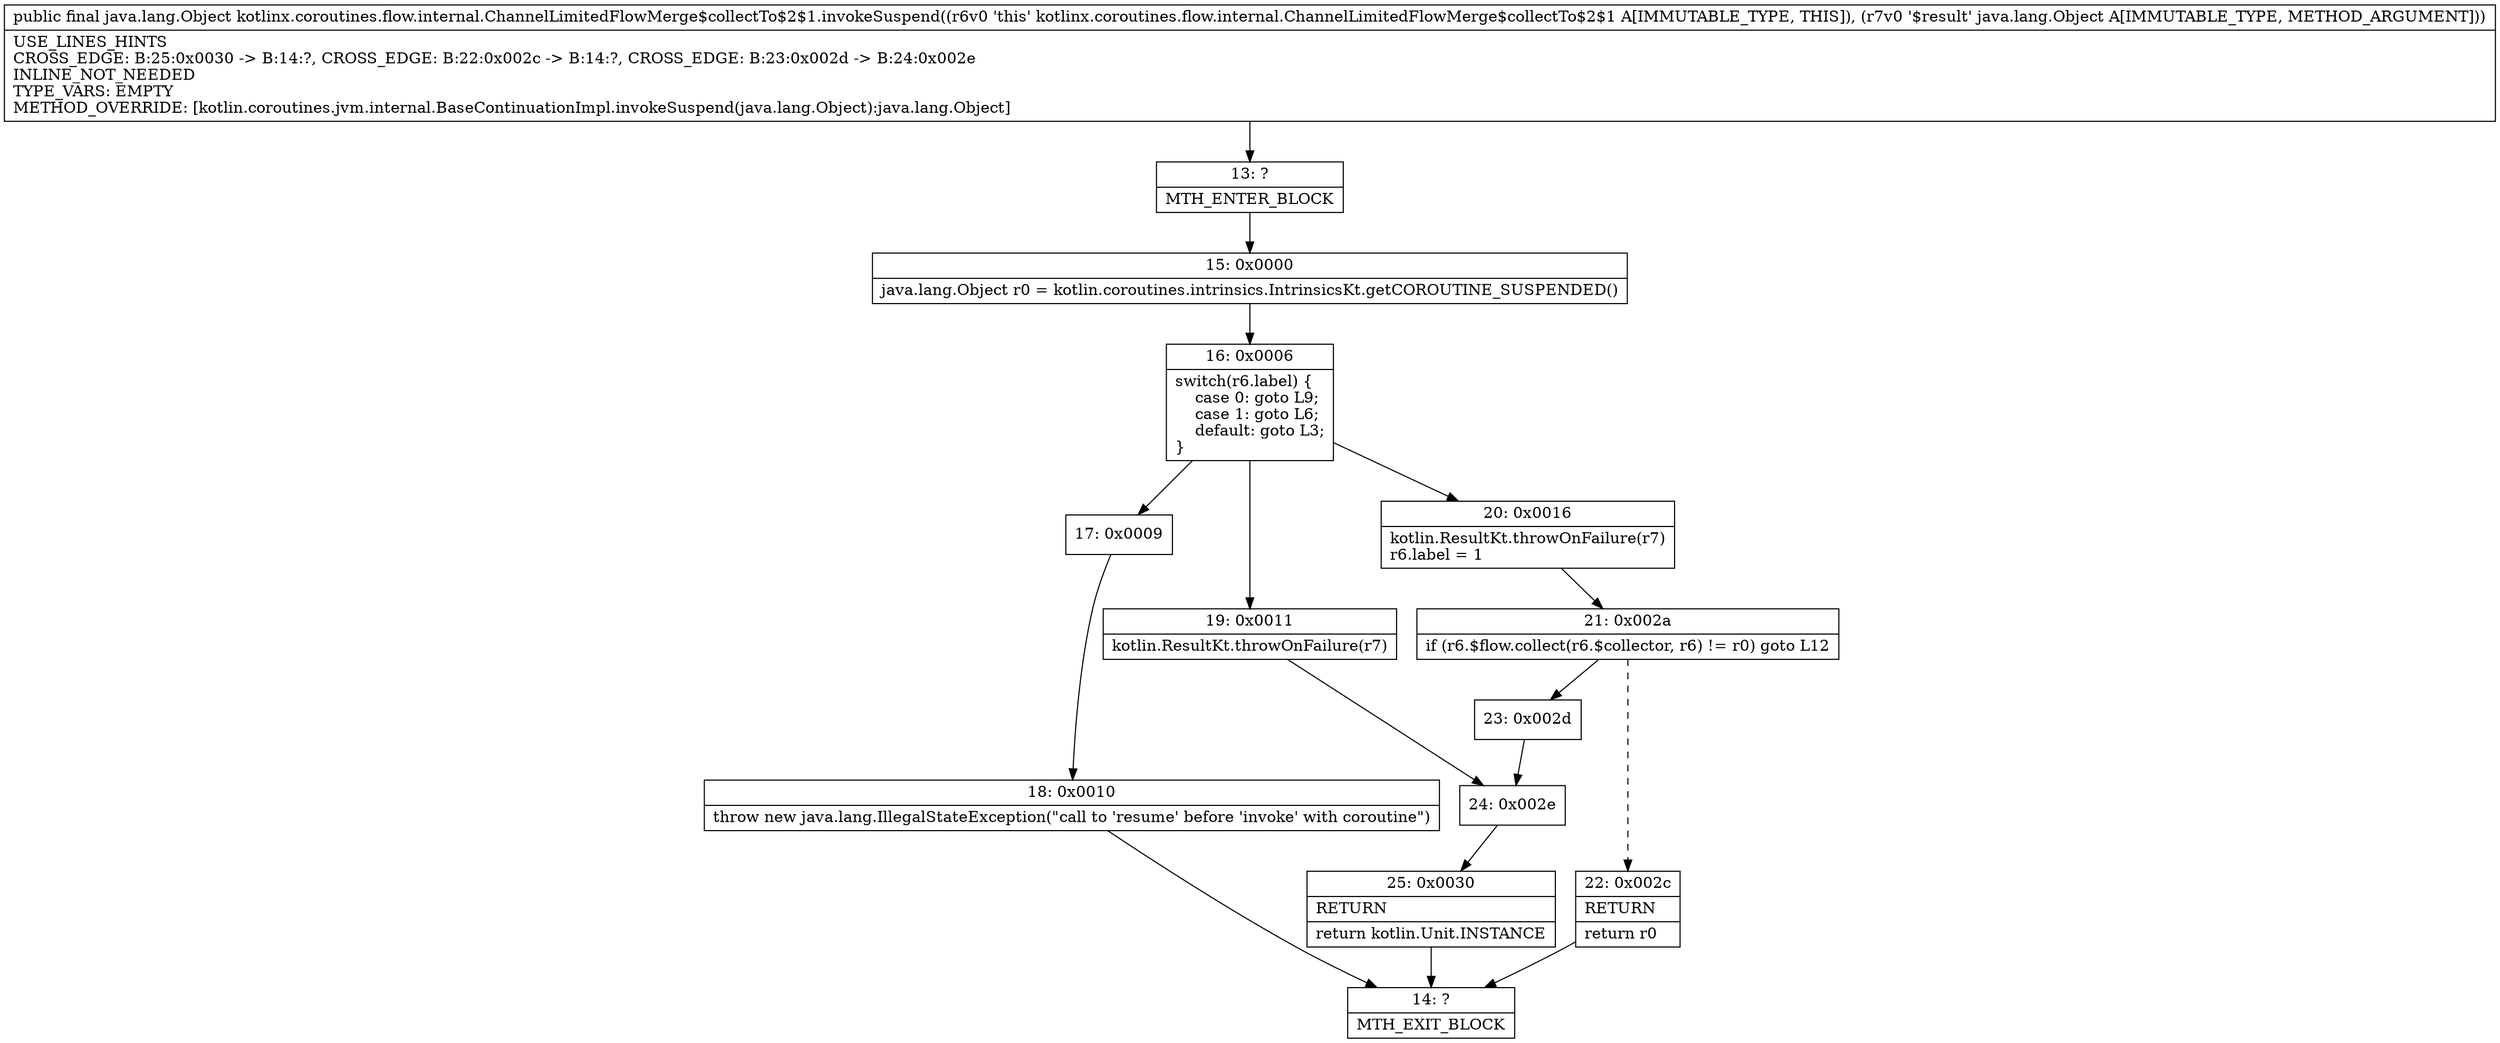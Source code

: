 digraph "CFG forkotlinx.coroutines.flow.internal.ChannelLimitedFlowMerge$collectTo$2$1.invokeSuspend(Ljava\/lang\/Object;)Ljava\/lang\/Object;" {
Node_13 [shape=record,label="{13\:\ ?|MTH_ENTER_BLOCK\l}"];
Node_15 [shape=record,label="{15\:\ 0x0000|java.lang.Object r0 = kotlin.coroutines.intrinsics.IntrinsicsKt.getCOROUTINE_SUSPENDED()\l}"];
Node_16 [shape=record,label="{16\:\ 0x0006|switch(r6.label) \{\l    case 0: goto L9;\l    case 1: goto L6;\l    default: goto L3;\l\}\l}"];
Node_17 [shape=record,label="{17\:\ 0x0009}"];
Node_18 [shape=record,label="{18\:\ 0x0010|throw new java.lang.IllegalStateException(\"call to 'resume' before 'invoke' with coroutine\")\l}"];
Node_14 [shape=record,label="{14\:\ ?|MTH_EXIT_BLOCK\l}"];
Node_19 [shape=record,label="{19\:\ 0x0011|kotlin.ResultKt.throwOnFailure(r7)\l}"];
Node_24 [shape=record,label="{24\:\ 0x002e}"];
Node_25 [shape=record,label="{25\:\ 0x0030|RETURN\l|return kotlin.Unit.INSTANCE\l}"];
Node_20 [shape=record,label="{20\:\ 0x0016|kotlin.ResultKt.throwOnFailure(r7)\lr6.label = 1\l}"];
Node_21 [shape=record,label="{21\:\ 0x002a|if (r6.$flow.collect(r6.$collector, r6) != r0) goto L12\l}"];
Node_22 [shape=record,label="{22\:\ 0x002c|RETURN\l|return r0\l}"];
Node_23 [shape=record,label="{23\:\ 0x002d}"];
MethodNode[shape=record,label="{public final java.lang.Object kotlinx.coroutines.flow.internal.ChannelLimitedFlowMerge$collectTo$2$1.invokeSuspend((r6v0 'this' kotlinx.coroutines.flow.internal.ChannelLimitedFlowMerge$collectTo$2$1 A[IMMUTABLE_TYPE, THIS]), (r7v0 '$result' java.lang.Object A[IMMUTABLE_TYPE, METHOD_ARGUMENT]))  | USE_LINES_HINTS\lCROSS_EDGE: B:25:0x0030 \-\> B:14:?, CROSS_EDGE: B:22:0x002c \-\> B:14:?, CROSS_EDGE: B:23:0x002d \-\> B:24:0x002e\lINLINE_NOT_NEEDED\lTYPE_VARS: EMPTY\lMETHOD_OVERRIDE: [kotlin.coroutines.jvm.internal.BaseContinuationImpl.invokeSuspend(java.lang.Object):java.lang.Object]\l}"];
MethodNode -> Node_13;Node_13 -> Node_15;
Node_15 -> Node_16;
Node_16 -> Node_17;
Node_16 -> Node_19;
Node_16 -> Node_20;
Node_17 -> Node_18;
Node_18 -> Node_14;
Node_19 -> Node_24;
Node_24 -> Node_25;
Node_25 -> Node_14;
Node_20 -> Node_21;
Node_21 -> Node_22[style=dashed];
Node_21 -> Node_23;
Node_22 -> Node_14;
Node_23 -> Node_24;
}

